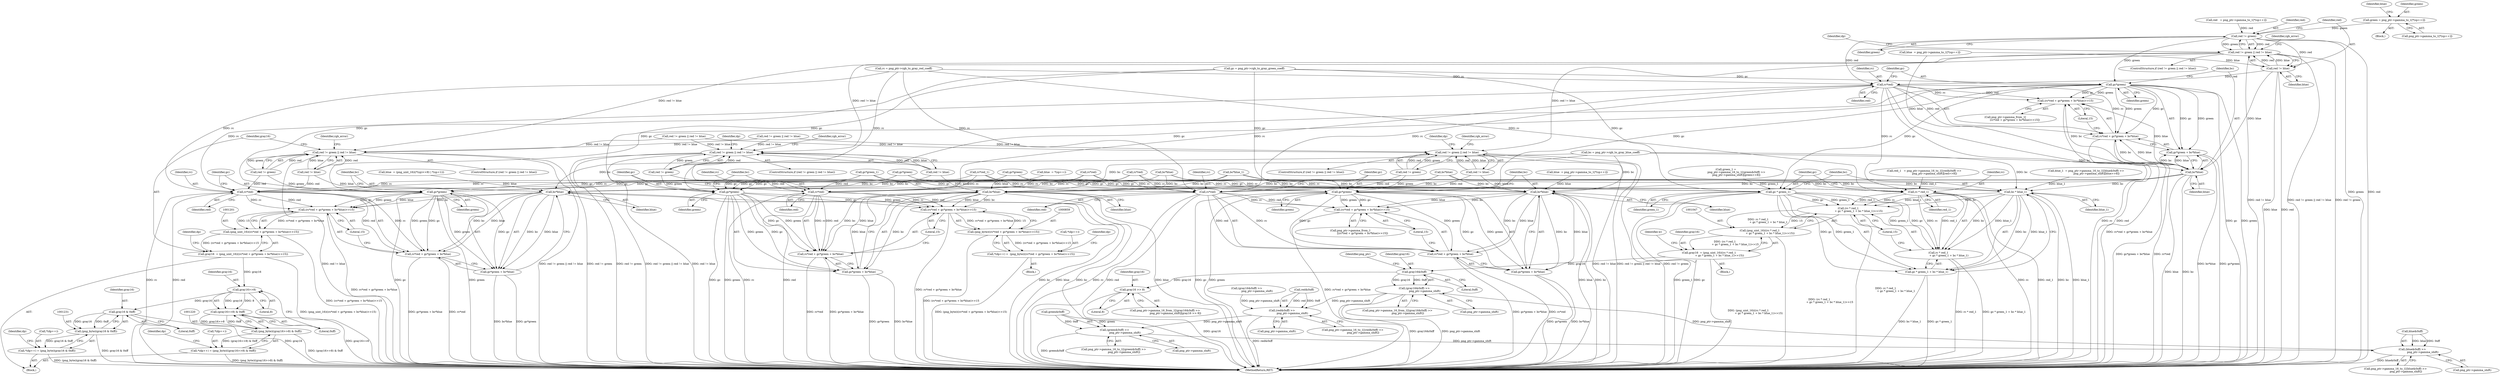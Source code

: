 digraph "0_Chrome_7f3d85b096f66870a15b37c2f40b219b2e292693_9@array" {
"1000200" [label="(Call,green = png_ptr->gamma_to_1[*(sp++)])"];
"1000221" [label="(Call,red != green)"];
"1000220" [label="(Call,red != green || red != blue)"];
"1000767" [label="(Call,red != green || red != blue)"];
"1000844" [label="(Call,red != green || red != blue)"];
"1001188" [label="(Call,red != green || red != blue)"];
"1000224" [label="(Call,red != blue)"];
"1000241" [label="(Call,rc*red)"];
"1000239" [label="(Call,(rc*red + gc*green + bc*blue)>>15)"];
"1000240" [label="(Call,rc*red + gc*green + bc*blue)"];
"1000787" [label="(Call,rc*red)"];
"1000785" [label="(Call,(rc*red + gc*green + bc*blue)>>15)"];
"1000786" [label="(Call,rc*red + gc*green + bc*blue)"];
"1000862" [label="(Call,rc*red)"];
"1000860" [label="(Call,(rc*red + gc*green + bc*blue)>>15)"];
"1000858" [label="(Call,(png_byte)((rc*red + gc*green + bc*blue)>>15))"];
"1000854" [label="(Call,*(dp++) =  (png_byte)((rc*red + gc*green + bc*blue)>>15))"];
"1000861" [label="(Call,rc*red + gc*green + bc*blue)"];
"1001050" [label="(Call,rc * red_1)"];
"1001048" [label="(Call,(rc * red_1\n                         + gc * green_1 + bc * blue_1)>>15)"];
"1001046" [label="(Call,(png_uint_16)((rc * red_1\n                         + gc * green_1 + bc * blue_1)>>15))"];
"1001044" [label="(Call,gray16  = (png_uint_16)((rc * red_1\n                         + gc * green_1 + bc * blue_1)>>15))"];
"1001069" [label="(Call,gray16&0xff)"];
"1001068" [label="(Call,(gray16&0xff) >>\n                         png_ptr->gamma_shift)"];
"1000997" [label="(Call,(red&0xff) >>\n                         png_ptr->gamma_shift)"];
"1001015" [label="(Call,(green&0xff) >>\n                         png_ptr->gamma_shift)"];
"1001033" [label="(Call,(blue&0xff) >>\n                         png_ptr->gamma_shift)"];
"1001075" [label="(Call,gray16 >> 8)"];
"1001049" [label="(Call,rc * red_1\n                         + gc * green_1 + bc * blue_1)"];
"1001204" [label="(Call,rc*red)"];
"1001202" [label="(Call,(rc*red + gc*green + bc*blue)>>15)"];
"1001200" [label="(Call,(png_uint_16)((rc*red + gc*green + bc*blue)>>15))"];
"1001198" [label="(Call,gray16  = (png_uint_16)((rc*red + gc*green + bc*blue)>>15))"];
"1001222" [label="(Call,gray16>>8)"];
"1001221" [label="(Call,(gray16>>8) & 0xff)"];
"1001219" [label="(Call,(png_byte)((gray16>>8) & 0xff))"];
"1001215" [label="(Call,*(dp++) = (png_byte)((gray16>>8) & 0xff))"];
"1001232" [label="(Call,gray16 & 0xff)"];
"1001230" [label="(Call,(png_byte)(gray16 & 0xff))"];
"1001226" [label="(Call,*(dp++) = (png_byte)(gray16 & 0xff))"];
"1001203" [label="(Call,rc*red + gc*green + bc*blue)"];
"1000248" [label="(Call,bc*blue)"];
"1000244" [label="(Call,gc*green + bc*blue)"];
"1000794" [label="(Call,bc*blue)"];
"1000790" [label="(Call,gc*green + bc*blue)"];
"1000869" [label="(Call,bc*blue)"];
"1000865" [label="(Call,gc*green + bc*blue)"];
"1001057" [label="(Call,bc * blue_1)"];
"1001053" [label="(Call,gc * green_1 + bc * blue_1)"];
"1001211" [label="(Call,bc*blue)"];
"1001207" [label="(Call,gc*green + bc*blue)"];
"1000245" [label="(Call,gc*green)"];
"1000791" [label="(Call,gc*green)"];
"1000866" [label="(Call,gc*green)"];
"1001054" [label="(Call,gc * green_1)"];
"1001208" [label="(Call,gc*green)"];
"1000509" [label="(Call,rc*red_1)"];
"1000242" [label="(Identifier,rc)"];
"1000326" [label="(Call,bc*blue)"];
"1001212" [label="(Identifier,bc)"];
"1000796" [label="(Identifier,blue)"];
"1001192" [label="(Call,red != blue)"];
"1001196" [label="(Identifier,rgb_error)"];
"1000243" [label="(Identifier,red)"];
"1000990" [label="(Call,red_1   = png_ptr->gamma_16_to_1[(red&0xff) >>\n                         png_ptr->gamma_shift][red>>8])"];
"1000220" [label="(Call,red != green || red != blue)"];
"1000862" [label="(Call,rc*red)"];
"1001206" [label="(Identifier,red)"];
"1000866" [label="(Call,gc*green)"];
"1001202" [label="(Call,(rc*red + gc*green + bc*blue)>>15)"];
"1001215" [label="(Call,*(dp++) = (png_byte)((gray16>>8) & 0xff))"];
"1000210" [label="(Call,blue  = png_ptr->gamma_to_1[*(sp++)])"];
"1000219" [label="(ControlStructure,if (red != green || red != blue))"];
"1001072" [label="(Call,png_ptr->gamma_shift)"];
"1001073" [label="(Identifier,png_ptr)"];
"1000858" [label="(Call,(png_byte)((rc*red + gc*green + bc*blue)>>15))"];
"1001064" [label="(Call,png_ptr->gamma_16_from_1[(gray16&0xff) >>\n                         png_ptr->gamma_shift])"];
"1000855" [label="(Call,*(dp++))"];
"1000861" [label="(Call,rc*red + gc*green + bc*blue)"];
"1001203" [label="(Call,rc*red + gc*green + bc*blue)"];
"1001069" [label="(Call,gray16&0xff)"];
"1001208" [label="(Call,gc*green)"];
"1001211" [label="(Call,bc*blue)"];
"1000664" [label="(Call,gc*green)"];
"1000211" [label="(Identifier,blue)"];
"1001214" [label="(Literal,15)"];
"1001171" [label="(Call,blue  = (png_uint_16)((*(sp)<<8) | *(sp+1)))"];
"1000240" [label="(Call,rc*red + gc*green + bc*blue)"];
"1000843" [label="(ControlStructure,if (red != green || red != blue))"];
"1000867" [label="(Identifier,gc)"];
"1000780" [label="(Identifier,dp)"];
"1000241" [label="(Call,rc*red)"];
"1001019" [label="(Call,png_ptr->gamma_shift)"];
"1001063" [label="(Call,png_ptr->gamma_16_from_1[(gray16&0xff) >>\n                         png_ptr->gamma_shift][gray16 >> 8])"];
"1001068" [label="(Call,(gray16&0xff) >>\n                         png_ptr->gamma_shift)"];
"1000793" [label="(Identifier,green)"];
"1001204" [label="(Call,rc*red)"];
"1001046" [label="(Call,(png_uint_16)((rc * red_1\n                         + gc * green_1 + bc * blue_1)>>15))"];
"1001057" [label="(Call,bc * blue_1)"];
"1001037" [label="(Call,png_ptr->gamma_shift)"];
"1000791" [label="(Call,gc*green)"];
"1001224" [label="(Literal,8)"];
"1000319" [label="(Call,rc*red)"];
"1000766" [label="(ControlStructure,if (red != green || red != blue))"];
"1000247" [label="(Identifier,green)"];
"1001221" [label="(Call,(gray16>>8) & 0xff)"];
"1000256" [label="(Identifier,dp)"];
"1000513" [label="(Call,gc*green_1)"];
"1000248" [label="(Call,bc*blue)"];
"1000527" [label="(Call,(gray16&0xff) >>\n                         png_ptr->gamma_shift)"];
"1000323" [label="(Call,gc*green)"];
"1001060" [label="(Literal,15)"];
"1000251" [label="(Literal,15)"];
"1000787" [label="(Call,rc*red)"];
"1001011" [label="(Call,png_ptr->gamma_16_to_1[(green&0xff) >>\n                         png_ptr->gamma_shift])"];
"1001052" [label="(Identifier,red_1)"];
"1001008" [label="(Call,green_1 =\n                         png_ptr->gamma_16_to_1[(green&0xff) >>\n                         png_ptr->gamma_shift][green>>8])"];
"1000848" [label="(Call,red != blue)"];
"1000200" [label="(Call,green = png_ptr->gamma_to_1[*(sp++)])"];
"1000876" [label="(Identifier,dp)"];
"1001049" [label="(Call,rc * red_1\n                         + gc * green_1 + bc * blue_1)"];
"1000245" [label="(Call,gc*green)"];
"1001076" [label="(Identifier,gray16)"];
"1000872" [label="(Literal,15)"];
"1001051" [label="(Identifier,rc)"];
"1000852" [label="(Identifier,rgb_error)"];
"1000869" [label="(Call,bc*blue)"];
"1000244" [label="(Call,gc*green + bc*blue)"];
"1000863" [label="(Identifier,rc)"];
"1000226" [label="(Identifier,blue)"];
"1000786" [label="(Call,rc*red + gc*green + bc*blue)"];
"1001134" [label="(Block,)"];
"1001227" [label="(Call,*(dp++))"];
"1000644" [label="(Call,red != green || red != blue)"];
"1000854" [label="(Call,*(dp++) =  (png_byte)((rc*red + gc*green + bc*blue)>>15))"];
"1000797" [label="(Literal,15)"];
"1000785" [label="(Call,(rc*red + gc*green + bc*blue)>>15)"];
"1000789" [label="(Identifier,red)"];
"1000794" [label="(Call,bc*blue)"];
"1001187" [label="(ControlStructure,if (red != green || red != blue))"];
"1000845" [label="(Call,red != green)"];
"1000250" [label="(Identifier,blue)"];
"1000870" [label="(Identifier,bc)"];
"1000224" [label="(Call,red != blue)"];
"1000771" [label="(Call,red != blue)"];
"1001062" [label="(Identifier,w)"];
"1001033" [label="(Call,(blue&0xff) >>\n                         png_ptr->gamma_shift)"];
"1001222" [label="(Call,gray16>>8)"];
"1000998" [label="(Call,red&0xff)"];
"1000767" [label="(Call,red != green || red != blue)"];
"1001230" [label="(Call,(png_byte)(gray16 & 0xff))"];
"1001189" [label="(Call,red != green)"];
"1000222" [label="(Identifier,red)"];
"1000781" [label="(Call,png_ptr->gamma_from_1\n                             [(rc*red + gc*green + bc*blue)>>15])"];
"1001209" [label="(Identifier,gc)"];
"1000249" [label="(Identifier,bc)"];
"1001050" [label="(Call,rc * red_1)"];
"1000190" [label="(Call,red   = png_ptr->gamma_to_1[*(sp++)])"];
"1001055" [label="(Identifier,gc)"];
"1001233" [label="(Identifier,gray16)"];
"1001058" [label="(Identifier,bc)"];
"1001045" [label="(Identifier,gray16)"];
"1001075" [label="(Call,gray16 >> 8)"];
"1001210" [label="(Identifier,green)"];
"1000792" [label="(Identifier,gc)"];
"1000795" [label="(Identifier,bc)"];
"1001226" [label="(Call,*(dp++) = (png_byte)(gray16 & 0xff))"];
"1000300" [label="(Call,red != green || red != blue)"];
"1001234" [label="(Literal,0xff)"];
"1000133" [label="(Call,gc = png_ptr->rgb_to_gray_green_coeff)"];
"1000860" [label="(Call,(rc*red + gc*green + bc*blue)>>15)"];
"1001026" [label="(Call,blue_1  = png_ptr->gamma_16_to_1[(blue&0xff) >>\n                         png_ptr->gamma_shift][blue>>8])"];
"1000988" [label="(Block,)"];
"1000127" [label="(Call,rc = png_ptr->rgb_to_gray_red_coeff)"];
"1001229" [label="(Identifier,dp)"];
"1001015" [label="(Call,(green&0xff) >>\n                         png_ptr->gamma_shift)"];
"1001238" [label="(Identifier,dp)"];
"1001199" [label="(Identifier,gray16)"];
"1001205" [label="(Identifier,rc)"];
"1000864" [label="(Identifier,red)"];
"1001056" [label="(Identifier,green_1)"];
"1001048" [label="(Call,(rc * red_1\n                         + gc * green_1 + bc * blue_1)>>15)"];
"1001077" [label="(Literal,8)"];
"1001207" [label="(Call,gc*green + bc*blue)"];
"1000993" [label="(Call,png_ptr->gamma_16_to_1[(red&0xff) >>\n                         png_ptr->gamma_shift])"];
"1000757" [label="(Call,blue  = png_ptr->gamma_to_1[*(sp++)])"];
"1001285" [label="(MethodReturn,RET)"];
"1000516" [label="(Call,bc*blue_1)"];
"1001054" [label="(Call,gc * green_1)"];
"1000768" [label="(Call,red != green)"];
"1000997" [label="(Call,(red&0xff) >>\n                         png_ptr->gamma_shift)"];
"1000838" [label="(Call,blue  = *(sp++))"];
"1001198" [label="(Call,gray16  = (png_uint_16)((rc*red + gc*green + bc*blue)>>15))"];
"1000865" [label="(Call,gc*green + bc*blue)"];
"1001053" [label="(Call,gc * green_1 + bc * blue_1)"];
"1000667" [label="(Call,bc*blue)"];
"1000139" [label="(Call,bc = png_ptr->rgb_to_gray_blue_coeff)"];
"1000188" [label="(Block,)"];
"1001059" [label="(Identifier,blue_1)"];
"1000221" [label="(Call,red != green)"];
"1000857" [label="(Identifier,dp)"];
"1000246" [label="(Identifier,gc)"];
"1001216" [label="(Call,*(dp++))"];
"1001034" [label="(Call,blue&0xff)"];
"1000223" [label="(Identifier,green)"];
"1001071" [label="(Literal,0xff)"];
"1000868" [label="(Identifier,green)"];
"1000225" [label="(Identifier,red)"];
"1000660" [label="(Call,rc*red)"];
"1000775" [label="(Identifier,rgb_error)"];
"1001218" [label="(Identifier,dp)"];
"1001223" [label="(Identifier,gray16)"];
"1001219" [label="(Call,(png_byte)((gray16>>8) & 0xff))"];
"1000871" [label="(Identifier,blue)"];
"1000824" [label="(Block,)"];
"1001029" [label="(Call,png_ptr->gamma_16_to_1[(blue&0xff) >>\n                         png_ptr->gamma_shift])"];
"1001001" [label="(Call,png_ptr->gamma_shift)"];
"1001200" [label="(Call,(png_uint_16)((rc*red + gc*green + bc*blue)>>15))"];
"1000229" [label="(Identifier,rgb_error)"];
"1000235" [label="(Call,png_ptr->gamma_from_1[\n                       (rc*red + gc*green + bc*blue)>>15])"];
"1000790" [label="(Call,gc*green + bc*blue)"];
"1000202" [label="(Call,png_ptr->gamma_to_1[*(sp++)])"];
"1001016" [label="(Call,green&0xff)"];
"1000201" [label="(Identifier,green)"];
"1000788" [label="(Identifier,rc)"];
"1001225" [label="(Literal,0xff)"];
"1001213" [label="(Identifier,blue)"];
"1001232" [label="(Call,gray16 & 0xff)"];
"1001188" [label="(Call,red != green || red != blue)"];
"1001044" [label="(Call,gray16  = (png_uint_16)((rc * red_1\n                         + gc * green_1 + bc * blue_1)>>15))"];
"1000844" [label="(Call,red != green || red != blue)"];
"1001070" [label="(Identifier,gray16)"];
"1000239" [label="(Call,(rc*red + gc*green + bc*blue)>>15)"];
"1000200" -> "1000188"  [label="AST: "];
"1000200" -> "1000202"  [label="CFG: "];
"1000201" -> "1000200"  [label="AST: "];
"1000202" -> "1000200"  [label="AST: "];
"1000211" -> "1000200"  [label="CFG: "];
"1000200" -> "1000221"  [label="DDG: green"];
"1000221" -> "1000220"  [label="AST: "];
"1000221" -> "1000223"  [label="CFG: "];
"1000222" -> "1000221"  [label="AST: "];
"1000223" -> "1000221"  [label="AST: "];
"1000225" -> "1000221"  [label="CFG: "];
"1000220" -> "1000221"  [label="CFG: "];
"1000221" -> "1001285"  [label="DDG: green"];
"1000221" -> "1001285"  [label="DDG: red"];
"1000221" -> "1000220"  [label="DDG: red"];
"1000221" -> "1000220"  [label="DDG: green"];
"1000190" -> "1000221"  [label="DDG: red"];
"1000221" -> "1000224"  [label="DDG: red"];
"1000221" -> "1000241"  [label="DDG: red"];
"1000221" -> "1000245"  [label="DDG: green"];
"1000220" -> "1000219"  [label="AST: "];
"1000220" -> "1000224"  [label="CFG: "];
"1000224" -> "1000220"  [label="AST: "];
"1000229" -> "1000220"  [label="CFG: "];
"1000256" -> "1000220"  [label="CFG: "];
"1000220" -> "1001285"  [label="DDG: red != green"];
"1000220" -> "1001285"  [label="DDG: red != green || red != blue"];
"1000220" -> "1001285"  [label="DDG: red != blue"];
"1000224" -> "1000220"  [label="DDG: red"];
"1000224" -> "1000220"  [label="DDG: blue"];
"1000220" -> "1000767"  [label="DDG: red != blue"];
"1000220" -> "1000844"  [label="DDG: red != blue"];
"1000220" -> "1001188"  [label="DDG: red != blue"];
"1000767" -> "1000766"  [label="AST: "];
"1000767" -> "1000768"  [label="CFG: "];
"1000767" -> "1000771"  [label="CFG: "];
"1000768" -> "1000767"  [label="AST: "];
"1000771" -> "1000767"  [label="AST: "];
"1000775" -> "1000767"  [label="CFG: "];
"1000780" -> "1000767"  [label="CFG: "];
"1000767" -> "1001285"  [label="DDG: red != green || red != blue"];
"1000767" -> "1001285"  [label="DDG: red != green"];
"1000767" -> "1001285"  [label="DDG: red != blue"];
"1000768" -> "1000767"  [label="DDG: red"];
"1000768" -> "1000767"  [label="DDG: green"];
"1000300" -> "1000767"  [label="DDG: red != blue"];
"1000644" -> "1000767"  [label="DDG: red != blue"];
"1000771" -> "1000767"  [label="DDG: red"];
"1000771" -> "1000767"  [label="DDG: blue"];
"1000844" -> "1000843"  [label="AST: "];
"1000844" -> "1000845"  [label="CFG: "];
"1000844" -> "1000848"  [label="CFG: "];
"1000845" -> "1000844"  [label="AST: "];
"1000848" -> "1000844"  [label="AST: "];
"1000852" -> "1000844"  [label="CFG: "];
"1000857" -> "1000844"  [label="CFG: "];
"1000844" -> "1001285"  [label="DDG: red != green || red != blue"];
"1000844" -> "1001285"  [label="DDG: red != blue"];
"1000844" -> "1001285"  [label="DDG: red != green"];
"1000845" -> "1000844"  [label="DDG: red"];
"1000845" -> "1000844"  [label="DDG: green"];
"1000848" -> "1000844"  [label="DDG: red"];
"1000848" -> "1000844"  [label="DDG: blue"];
"1000300" -> "1000844"  [label="DDG: red != blue"];
"1000644" -> "1000844"  [label="DDG: red != blue"];
"1001188" -> "1001187"  [label="AST: "];
"1001188" -> "1001189"  [label="CFG: "];
"1001188" -> "1001192"  [label="CFG: "];
"1001189" -> "1001188"  [label="AST: "];
"1001192" -> "1001188"  [label="AST: "];
"1001196" -> "1001188"  [label="CFG: "];
"1001199" -> "1001188"  [label="CFG: "];
"1001188" -> "1001285"  [label="DDG: red != blue"];
"1001188" -> "1001285"  [label="DDG: red != green || red != blue"];
"1001188" -> "1001285"  [label="DDG: red != green"];
"1001189" -> "1001188"  [label="DDG: red"];
"1001189" -> "1001188"  [label="DDG: green"];
"1000300" -> "1001188"  [label="DDG: red != blue"];
"1000644" -> "1001188"  [label="DDG: red != blue"];
"1001192" -> "1001188"  [label="DDG: red"];
"1001192" -> "1001188"  [label="DDG: blue"];
"1000224" -> "1000226"  [label="CFG: "];
"1000225" -> "1000224"  [label="AST: "];
"1000226" -> "1000224"  [label="AST: "];
"1000224" -> "1001285"  [label="DDG: red"];
"1000224" -> "1001285"  [label="DDG: blue"];
"1000210" -> "1000224"  [label="DDG: blue"];
"1000224" -> "1000241"  [label="DDG: red"];
"1000224" -> "1000248"  [label="DDG: blue"];
"1000241" -> "1000240"  [label="AST: "];
"1000241" -> "1000243"  [label="CFG: "];
"1000242" -> "1000241"  [label="AST: "];
"1000243" -> "1000241"  [label="AST: "];
"1000246" -> "1000241"  [label="CFG: "];
"1000241" -> "1001285"  [label="DDG: rc"];
"1000241" -> "1001285"  [label="DDG: red"];
"1000241" -> "1000239"  [label="DDG: rc"];
"1000241" -> "1000239"  [label="DDG: red"];
"1000241" -> "1000240"  [label="DDG: rc"];
"1000241" -> "1000240"  [label="DDG: red"];
"1000127" -> "1000241"  [label="DDG: rc"];
"1000241" -> "1000787"  [label="DDG: rc"];
"1000241" -> "1000862"  [label="DDG: rc"];
"1000241" -> "1001050"  [label="DDG: rc"];
"1000241" -> "1001204"  [label="DDG: rc"];
"1000239" -> "1000235"  [label="AST: "];
"1000239" -> "1000251"  [label="CFG: "];
"1000240" -> "1000239"  [label="AST: "];
"1000251" -> "1000239"  [label="AST: "];
"1000235" -> "1000239"  [label="CFG: "];
"1000239" -> "1001285"  [label="DDG: rc*red + gc*green + bc*blue"];
"1000245" -> "1000239"  [label="DDG: gc"];
"1000245" -> "1000239"  [label="DDG: green"];
"1000248" -> "1000239"  [label="DDG: bc"];
"1000248" -> "1000239"  [label="DDG: blue"];
"1000240" -> "1000244"  [label="CFG: "];
"1000244" -> "1000240"  [label="AST: "];
"1000251" -> "1000240"  [label="CFG: "];
"1000240" -> "1001285"  [label="DDG: gc*green + bc*blue"];
"1000240" -> "1001285"  [label="DDG: rc*red"];
"1000245" -> "1000240"  [label="DDG: gc"];
"1000245" -> "1000240"  [label="DDG: green"];
"1000248" -> "1000240"  [label="DDG: bc"];
"1000248" -> "1000240"  [label="DDG: blue"];
"1000787" -> "1000786"  [label="AST: "];
"1000787" -> "1000789"  [label="CFG: "];
"1000788" -> "1000787"  [label="AST: "];
"1000789" -> "1000787"  [label="AST: "];
"1000792" -> "1000787"  [label="CFG: "];
"1000787" -> "1001285"  [label="DDG: red"];
"1000787" -> "1001285"  [label="DDG: rc"];
"1000787" -> "1000785"  [label="DDG: rc"];
"1000787" -> "1000785"  [label="DDG: red"];
"1000787" -> "1000786"  [label="DDG: rc"];
"1000787" -> "1000786"  [label="DDG: red"];
"1000660" -> "1000787"  [label="DDG: rc"];
"1000319" -> "1000787"  [label="DDG: rc"];
"1000127" -> "1000787"  [label="DDG: rc"];
"1000509" -> "1000787"  [label="DDG: rc"];
"1000768" -> "1000787"  [label="DDG: red"];
"1000771" -> "1000787"  [label="DDG: red"];
"1000785" -> "1000781"  [label="AST: "];
"1000785" -> "1000797"  [label="CFG: "];
"1000786" -> "1000785"  [label="AST: "];
"1000797" -> "1000785"  [label="AST: "];
"1000781" -> "1000785"  [label="CFG: "];
"1000785" -> "1001285"  [label="DDG: rc*red + gc*green + bc*blue"];
"1000791" -> "1000785"  [label="DDG: gc"];
"1000791" -> "1000785"  [label="DDG: green"];
"1000794" -> "1000785"  [label="DDG: bc"];
"1000794" -> "1000785"  [label="DDG: blue"];
"1000786" -> "1000790"  [label="CFG: "];
"1000790" -> "1000786"  [label="AST: "];
"1000797" -> "1000786"  [label="CFG: "];
"1000786" -> "1001285"  [label="DDG: gc*green + bc*blue"];
"1000786" -> "1001285"  [label="DDG: rc*red"];
"1000791" -> "1000786"  [label="DDG: gc"];
"1000791" -> "1000786"  [label="DDG: green"];
"1000794" -> "1000786"  [label="DDG: bc"];
"1000794" -> "1000786"  [label="DDG: blue"];
"1000862" -> "1000861"  [label="AST: "];
"1000862" -> "1000864"  [label="CFG: "];
"1000863" -> "1000862"  [label="AST: "];
"1000864" -> "1000862"  [label="AST: "];
"1000867" -> "1000862"  [label="CFG: "];
"1000862" -> "1001285"  [label="DDG: red"];
"1000862" -> "1001285"  [label="DDG: rc"];
"1000862" -> "1000860"  [label="DDG: rc"];
"1000862" -> "1000860"  [label="DDG: red"];
"1000862" -> "1000861"  [label="DDG: rc"];
"1000862" -> "1000861"  [label="DDG: red"];
"1000660" -> "1000862"  [label="DDG: rc"];
"1000319" -> "1000862"  [label="DDG: rc"];
"1000127" -> "1000862"  [label="DDG: rc"];
"1000509" -> "1000862"  [label="DDG: rc"];
"1000848" -> "1000862"  [label="DDG: red"];
"1000845" -> "1000862"  [label="DDG: red"];
"1000860" -> "1000858"  [label="AST: "];
"1000860" -> "1000872"  [label="CFG: "];
"1000861" -> "1000860"  [label="AST: "];
"1000872" -> "1000860"  [label="AST: "];
"1000858" -> "1000860"  [label="CFG: "];
"1000860" -> "1001285"  [label="DDG: rc*red + gc*green + bc*blue"];
"1000860" -> "1000858"  [label="DDG: rc*red + gc*green + bc*blue"];
"1000860" -> "1000858"  [label="DDG: 15"];
"1000866" -> "1000860"  [label="DDG: gc"];
"1000866" -> "1000860"  [label="DDG: green"];
"1000869" -> "1000860"  [label="DDG: bc"];
"1000869" -> "1000860"  [label="DDG: blue"];
"1000858" -> "1000854"  [label="AST: "];
"1000859" -> "1000858"  [label="AST: "];
"1000854" -> "1000858"  [label="CFG: "];
"1000858" -> "1001285"  [label="DDG: (rc*red + gc*green + bc*blue)>>15"];
"1000858" -> "1000854"  [label="DDG: (rc*red + gc*green + bc*blue)>>15"];
"1000854" -> "1000824"  [label="AST: "];
"1000855" -> "1000854"  [label="AST: "];
"1000876" -> "1000854"  [label="CFG: "];
"1000854" -> "1001285"  [label="DDG: (png_byte)((rc*red + gc*green + bc*blue)>>15)"];
"1000861" -> "1000865"  [label="CFG: "];
"1000865" -> "1000861"  [label="AST: "];
"1000872" -> "1000861"  [label="CFG: "];
"1000861" -> "1001285"  [label="DDG: gc*green + bc*blue"];
"1000861" -> "1001285"  [label="DDG: rc*red"];
"1000866" -> "1000861"  [label="DDG: gc"];
"1000866" -> "1000861"  [label="DDG: green"];
"1000869" -> "1000861"  [label="DDG: bc"];
"1000869" -> "1000861"  [label="DDG: blue"];
"1001050" -> "1001049"  [label="AST: "];
"1001050" -> "1001052"  [label="CFG: "];
"1001051" -> "1001050"  [label="AST: "];
"1001052" -> "1001050"  [label="AST: "];
"1001055" -> "1001050"  [label="CFG: "];
"1001050" -> "1001285"  [label="DDG: rc"];
"1001050" -> "1001285"  [label="DDG: red_1"];
"1001050" -> "1001048"  [label="DDG: rc"];
"1001050" -> "1001048"  [label="DDG: red_1"];
"1001050" -> "1001049"  [label="DDG: rc"];
"1001050" -> "1001049"  [label="DDG: red_1"];
"1000660" -> "1001050"  [label="DDG: rc"];
"1000319" -> "1001050"  [label="DDG: rc"];
"1000127" -> "1001050"  [label="DDG: rc"];
"1000509" -> "1001050"  [label="DDG: rc"];
"1000990" -> "1001050"  [label="DDG: red_1"];
"1001048" -> "1001046"  [label="AST: "];
"1001048" -> "1001060"  [label="CFG: "];
"1001049" -> "1001048"  [label="AST: "];
"1001060" -> "1001048"  [label="AST: "];
"1001046" -> "1001048"  [label="CFG: "];
"1001048" -> "1001285"  [label="DDG: rc * red_1\n                         + gc * green_1 + bc * blue_1"];
"1001048" -> "1001046"  [label="DDG: rc * red_1\n                         + gc * green_1 + bc * blue_1"];
"1001048" -> "1001046"  [label="DDG: 15"];
"1001054" -> "1001048"  [label="DDG: gc"];
"1001054" -> "1001048"  [label="DDG: green_1"];
"1001057" -> "1001048"  [label="DDG: bc"];
"1001057" -> "1001048"  [label="DDG: blue_1"];
"1001046" -> "1001044"  [label="AST: "];
"1001047" -> "1001046"  [label="AST: "];
"1001044" -> "1001046"  [label="CFG: "];
"1001046" -> "1001285"  [label="DDG: (rc * red_1\n                         + gc * green_1 + bc * blue_1)>>15"];
"1001046" -> "1001044"  [label="DDG: (rc * red_1\n                         + gc * green_1 + bc * blue_1)>>15"];
"1001044" -> "1000988"  [label="AST: "];
"1001045" -> "1001044"  [label="AST: "];
"1001062" -> "1001044"  [label="CFG: "];
"1001044" -> "1001285"  [label="DDG: (png_uint_16)((rc * red_1\n                         + gc * green_1 + bc * blue_1)>>15)"];
"1001044" -> "1001069"  [label="DDG: gray16"];
"1001069" -> "1001068"  [label="AST: "];
"1001069" -> "1001071"  [label="CFG: "];
"1001070" -> "1001069"  [label="AST: "];
"1001071" -> "1001069"  [label="AST: "];
"1001073" -> "1001069"  [label="CFG: "];
"1001069" -> "1001068"  [label="DDG: gray16"];
"1001069" -> "1001068"  [label="DDG: 0xff"];
"1001069" -> "1001075"  [label="DDG: gray16"];
"1001068" -> "1001064"  [label="AST: "];
"1001068" -> "1001072"  [label="CFG: "];
"1001072" -> "1001068"  [label="AST: "];
"1001064" -> "1001068"  [label="CFG: "];
"1001068" -> "1001285"  [label="DDG: png_ptr->gamma_shift"];
"1001068" -> "1001285"  [label="DDG: gray16&0xff"];
"1001068" -> "1000997"  [label="DDG: png_ptr->gamma_shift"];
"1001033" -> "1001068"  [label="DDG: png_ptr->gamma_shift"];
"1000997" -> "1000993"  [label="AST: "];
"1000997" -> "1001001"  [label="CFG: "];
"1000998" -> "1000997"  [label="AST: "];
"1001001" -> "1000997"  [label="AST: "];
"1000993" -> "1000997"  [label="CFG: "];
"1000997" -> "1001285"  [label="DDG: red&0xff"];
"1000998" -> "1000997"  [label="DDG: red"];
"1000998" -> "1000997"  [label="DDG: 0xff"];
"1000527" -> "1000997"  [label="DDG: png_ptr->gamma_shift"];
"1000997" -> "1001015"  [label="DDG: png_ptr->gamma_shift"];
"1001015" -> "1001011"  [label="AST: "];
"1001015" -> "1001019"  [label="CFG: "];
"1001016" -> "1001015"  [label="AST: "];
"1001019" -> "1001015"  [label="AST: "];
"1001011" -> "1001015"  [label="CFG: "];
"1001015" -> "1001285"  [label="DDG: green&0xff"];
"1001016" -> "1001015"  [label="DDG: green"];
"1001016" -> "1001015"  [label="DDG: 0xff"];
"1001015" -> "1001033"  [label="DDG: png_ptr->gamma_shift"];
"1001033" -> "1001029"  [label="AST: "];
"1001033" -> "1001037"  [label="CFG: "];
"1001034" -> "1001033"  [label="AST: "];
"1001037" -> "1001033"  [label="AST: "];
"1001029" -> "1001033"  [label="CFG: "];
"1001033" -> "1001285"  [label="DDG: blue&0xff"];
"1001034" -> "1001033"  [label="DDG: blue"];
"1001034" -> "1001033"  [label="DDG: 0xff"];
"1001075" -> "1001063"  [label="AST: "];
"1001075" -> "1001077"  [label="CFG: "];
"1001076" -> "1001075"  [label="AST: "];
"1001077" -> "1001075"  [label="AST: "];
"1001063" -> "1001075"  [label="CFG: "];
"1001075" -> "1001285"  [label="DDG: gray16"];
"1001049" -> "1001053"  [label="CFG: "];
"1001053" -> "1001049"  [label="AST: "];
"1001060" -> "1001049"  [label="CFG: "];
"1001049" -> "1001285"  [label="DDG: rc * red_1"];
"1001049" -> "1001285"  [label="DDG: gc * green_1 + bc * blue_1"];
"1001054" -> "1001049"  [label="DDG: gc"];
"1001054" -> "1001049"  [label="DDG: green_1"];
"1001057" -> "1001049"  [label="DDG: bc"];
"1001057" -> "1001049"  [label="DDG: blue_1"];
"1001204" -> "1001203"  [label="AST: "];
"1001204" -> "1001206"  [label="CFG: "];
"1001205" -> "1001204"  [label="AST: "];
"1001206" -> "1001204"  [label="AST: "];
"1001209" -> "1001204"  [label="CFG: "];
"1001204" -> "1001285"  [label="DDG: rc"];
"1001204" -> "1001285"  [label="DDG: red"];
"1001204" -> "1001202"  [label="DDG: rc"];
"1001204" -> "1001202"  [label="DDG: red"];
"1001204" -> "1001203"  [label="DDG: rc"];
"1001204" -> "1001203"  [label="DDG: red"];
"1000660" -> "1001204"  [label="DDG: rc"];
"1000319" -> "1001204"  [label="DDG: rc"];
"1000127" -> "1001204"  [label="DDG: rc"];
"1000509" -> "1001204"  [label="DDG: rc"];
"1001189" -> "1001204"  [label="DDG: red"];
"1001192" -> "1001204"  [label="DDG: red"];
"1001202" -> "1001200"  [label="AST: "];
"1001202" -> "1001214"  [label="CFG: "];
"1001203" -> "1001202"  [label="AST: "];
"1001214" -> "1001202"  [label="AST: "];
"1001200" -> "1001202"  [label="CFG: "];
"1001202" -> "1001285"  [label="DDG: rc*red + gc*green + bc*blue"];
"1001202" -> "1001200"  [label="DDG: rc*red + gc*green + bc*blue"];
"1001202" -> "1001200"  [label="DDG: 15"];
"1001208" -> "1001202"  [label="DDG: gc"];
"1001208" -> "1001202"  [label="DDG: green"];
"1001211" -> "1001202"  [label="DDG: bc"];
"1001211" -> "1001202"  [label="DDG: blue"];
"1001200" -> "1001198"  [label="AST: "];
"1001201" -> "1001200"  [label="AST: "];
"1001198" -> "1001200"  [label="CFG: "];
"1001200" -> "1001285"  [label="DDG: (rc*red + gc*green + bc*blue)>>15"];
"1001200" -> "1001198"  [label="DDG: (rc*red + gc*green + bc*blue)>>15"];
"1001198" -> "1001134"  [label="AST: "];
"1001199" -> "1001198"  [label="AST: "];
"1001218" -> "1001198"  [label="CFG: "];
"1001198" -> "1001285"  [label="DDG: (png_uint_16)((rc*red + gc*green + bc*blue)>>15)"];
"1001198" -> "1001222"  [label="DDG: gray16"];
"1001222" -> "1001221"  [label="AST: "];
"1001222" -> "1001224"  [label="CFG: "];
"1001223" -> "1001222"  [label="AST: "];
"1001224" -> "1001222"  [label="AST: "];
"1001225" -> "1001222"  [label="CFG: "];
"1001222" -> "1001221"  [label="DDG: gray16"];
"1001222" -> "1001221"  [label="DDG: 8"];
"1001222" -> "1001232"  [label="DDG: gray16"];
"1001221" -> "1001219"  [label="AST: "];
"1001221" -> "1001225"  [label="CFG: "];
"1001225" -> "1001221"  [label="AST: "];
"1001219" -> "1001221"  [label="CFG: "];
"1001221" -> "1001285"  [label="DDG: gray16>>8"];
"1001221" -> "1001219"  [label="DDG: gray16>>8"];
"1001221" -> "1001219"  [label="DDG: 0xff"];
"1001219" -> "1001215"  [label="AST: "];
"1001220" -> "1001219"  [label="AST: "];
"1001215" -> "1001219"  [label="CFG: "];
"1001219" -> "1001285"  [label="DDG: (gray16>>8) & 0xff"];
"1001219" -> "1001215"  [label="DDG: (gray16>>8) & 0xff"];
"1001215" -> "1001134"  [label="AST: "];
"1001216" -> "1001215"  [label="AST: "];
"1001229" -> "1001215"  [label="CFG: "];
"1001215" -> "1001285"  [label="DDG: (png_byte)((gray16>>8) & 0xff)"];
"1001232" -> "1001230"  [label="AST: "];
"1001232" -> "1001234"  [label="CFG: "];
"1001233" -> "1001232"  [label="AST: "];
"1001234" -> "1001232"  [label="AST: "];
"1001230" -> "1001232"  [label="CFG: "];
"1001232" -> "1001285"  [label="DDG: gray16"];
"1001232" -> "1001230"  [label="DDG: gray16"];
"1001232" -> "1001230"  [label="DDG: 0xff"];
"1001230" -> "1001226"  [label="AST: "];
"1001231" -> "1001230"  [label="AST: "];
"1001226" -> "1001230"  [label="CFG: "];
"1001230" -> "1001285"  [label="DDG: gray16 & 0xff"];
"1001230" -> "1001226"  [label="DDG: gray16 & 0xff"];
"1001226" -> "1001134"  [label="AST: "];
"1001227" -> "1001226"  [label="AST: "];
"1001238" -> "1001226"  [label="CFG: "];
"1001226" -> "1001285"  [label="DDG: (png_byte)(gray16 & 0xff)"];
"1001203" -> "1001207"  [label="CFG: "];
"1001207" -> "1001203"  [label="AST: "];
"1001214" -> "1001203"  [label="CFG: "];
"1001203" -> "1001285"  [label="DDG: rc*red"];
"1001203" -> "1001285"  [label="DDG: gc*green + bc*blue"];
"1001208" -> "1001203"  [label="DDG: gc"];
"1001208" -> "1001203"  [label="DDG: green"];
"1001211" -> "1001203"  [label="DDG: bc"];
"1001211" -> "1001203"  [label="DDG: blue"];
"1000248" -> "1000244"  [label="AST: "];
"1000248" -> "1000250"  [label="CFG: "];
"1000249" -> "1000248"  [label="AST: "];
"1000250" -> "1000248"  [label="AST: "];
"1000244" -> "1000248"  [label="CFG: "];
"1000248" -> "1001285"  [label="DDG: blue"];
"1000248" -> "1001285"  [label="DDG: bc"];
"1000248" -> "1000244"  [label="DDG: bc"];
"1000248" -> "1000244"  [label="DDG: blue"];
"1000139" -> "1000248"  [label="DDG: bc"];
"1000210" -> "1000248"  [label="DDG: blue"];
"1000248" -> "1000794"  [label="DDG: bc"];
"1000248" -> "1000869"  [label="DDG: bc"];
"1000248" -> "1001057"  [label="DDG: bc"];
"1000248" -> "1001211"  [label="DDG: bc"];
"1000245" -> "1000244"  [label="AST: "];
"1000244" -> "1001285"  [label="DDG: bc*blue"];
"1000244" -> "1001285"  [label="DDG: gc*green"];
"1000245" -> "1000244"  [label="DDG: gc"];
"1000245" -> "1000244"  [label="DDG: green"];
"1000794" -> "1000790"  [label="AST: "];
"1000794" -> "1000796"  [label="CFG: "];
"1000795" -> "1000794"  [label="AST: "];
"1000796" -> "1000794"  [label="AST: "];
"1000790" -> "1000794"  [label="CFG: "];
"1000794" -> "1001285"  [label="DDG: blue"];
"1000794" -> "1001285"  [label="DDG: bc"];
"1000794" -> "1000790"  [label="DDG: bc"];
"1000794" -> "1000790"  [label="DDG: blue"];
"1000667" -> "1000794"  [label="DDG: bc"];
"1000326" -> "1000794"  [label="DDG: bc"];
"1000516" -> "1000794"  [label="DDG: bc"];
"1000139" -> "1000794"  [label="DDG: bc"];
"1000771" -> "1000794"  [label="DDG: blue"];
"1000757" -> "1000794"  [label="DDG: blue"];
"1000791" -> "1000790"  [label="AST: "];
"1000790" -> "1001285"  [label="DDG: gc*green"];
"1000790" -> "1001285"  [label="DDG: bc*blue"];
"1000791" -> "1000790"  [label="DDG: gc"];
"1000791" -> "1000790"  [label="DDG: green"];
"1000869" -> "1000865"  [label="AST: "];
"1000869" -> "1000871"  [label="CFG: "];
"1000870" -> "1000869"  [label="AST: "];
"1000871" -> "1000869"  [label="AST: "];
"1000865" -> "1000869"  [label="CFG: "];
"1000869" -> "1001285"  [label="DDG: bc"];
"1000869" -> "1001285"  [label="DDG: blue"];
"1000869" -> "1000865"  [label="DDG: bc"];
"1000869" -> "1000865"  [label="DDG: blue"];
"1000667" -> "1000869"  [label="DDG: bc"];
"1000139" -> "1000869"  [label="DDG: bc"];
"1000326" -> "1000869"  [label="DDG: bc"];
"1000516" -> "1000869"  [label="DDG: bc"];
"1000848" -> "1000869"  [label="DDG: blue"];
"1000838" -> "1000869"  [label="DDG: blue"];
"1000866" -> "1000865"  [label="AST: "];
"1000865" -> "1001285"  [label="DDG: gc*green"];
"1000865" -> "1001285"  [label="DDG: bc*blue"];
"1000866" -> "1000865"  [label="DDG: gc"];
"1000866" -> "1000865"  [label="DDG: green"];
"1001057" -> "1001053"  [label="AST: "];
"1001057" -> "1001059"  [label="CFG: "];
"1001058" -> "1001057"  [label="AST: "];
"1001059" -> "1001057"  [label="AST: "];
"1001053" -> "1001057"  [label="CFG: "];
"1001057" -> "1001285"  [label="DDG: bc"];
"1001057" -> "1001285"  [label="DDG: blue_1"];
"1001057" -> "1001053"  [label="DDG: bc"];
"1001057" -> "1001053"  [label="DDG: blue_1"];
"1000667" -> "1001057"  [label="DDG: bc"];
"1000139" -> "1001057"  [label="DDG: bc"];
"1000326" -> "1001057"  [label="DDG: bc"];
"1000516" -> "1001057"  [label="DDG: bc"];
"1001026" -> "1001057"  [label="DDG: blue_1"];
"1001054" -> "1001053"  [label="AST: "];
"1001053" -> "1001285"  [label="DDG: bc * blue_1"];
"1001053" -> "1001285"  [label="DDG: gc * green_1"];
"1001054" -> "1001053"  [label="DDG: gc"];
"1001054" -> "1001053"  [label="DDG: green_1"];
"1001211" -> "1001207"  [label="AST: "];
"1001211" -> "1001213"  [label="CFG: "];
"1001212" -> "1001211"  [label="AST: "];
"1001213" -> "1001211"  [label="AST: "];
"1001207" -> "1001211"  [label="CFG: "];
"1001211" -> "1001285"  [label="DDG: blue"];
"1001211" -> "1001285"  [label="DDG: bc"];
"1001211" -> "1001207"  [label="DDG: bc"];
"1001211" -> "1001207"  [label="DDG: blue"];
"1000667" -> "1001211"  [label="DDG: bc"];
"1000139" -> "1001211"  [label="DDG: bc"];
"1000326" -> "1001211"  [label="DDG: bc"];
"1000516" -> "1001211"  [label="DDG: bc"];
"1001171" -> "1001211"  [label="DDG: blue"];
"1001192" -> "1001211"  [label="DDG: blue"];
"1001208" -> "1001207"  [label="AST: "];
"1001207" -> "1001285"  [label="DDG: gc*green"];
"1001207" -> "1001285"  [label="DDG: bc*blue"];
"1001208" -> "1001207"  [label="DDG: gc"];
"1001208" -> "1001207"  [label="DDG: green"];
"1000245" -> "1000247"  [label="CFG: "];
"1000246" -> "1000245"  [label="AST: "];
"1000247" -> "1000245"  [label="AST: "];
"1000249" -> "1000245"  [label="CFG: "];
"1000245" -> "1001285"  [label="DDG: gc"];
"1000245" -> "1001285"  [label="DDG: green"];
"1000133" -> "1000245"  [label="DDG: gc"];
"1000245" -> "1000791"  [label="DDG: gc"];
"1000245" -> "1000866"  [label="DDG: gc"];
"1000245" -> "1001054"  [label="DDG: gc"];
"1000245" -> "1001208"  [label="DDG: gc"];
"1000791" -> "1000793"  [label="CFG: "];
"1000792" -> "1000791"  [label="AST: "];
"1000793" -> "1000791"  [label="AST: "];
"1000795" -> "1000791"  [label="CFG: "];
"1000791" -> "1001285"  [label="DDG: gc"];
"1000791" -> "1001285"  [label="DDG: green"];
"1000513" -> "1000791"  [label="DDG: gc"];
"1000133" -> "1000791"  [label="DDG: gc"];
"1000323" -> "1000791"  [label="DDG: gc"];
"1000664" -> "1000791"  [label="DDG: gc"];
"1000768" -> "1000791"  [label="DDG: green"];
"1000866" -> "1000868"  [label="CFG: "];
"1000867" -> "1000866"  [label="AST: "];
"1000868" -> "1000866"  [label="AST: "];
"1000870" -> "1000866"  [label="CFG: "];
"1000866" -> "1001285"  [label="DDG: gc"];
"1000866" -> "1001285"  [label="DDG: green"];
"1000513" -> "1000866"  [label="DDG: gc"];
"1000133" -> "1000866"  [label="DDG: gc"];
"1000323" -> "1000866"  [label="DDG: gc"];
"1000664" -> "1000866"  [label="DDG: gc"];
"1000845" -> "1000866"  [label="DDG: green"];
"1001054" -> "1001056"  [label="CFG: "];
"1001055" -> "1001054"  [label="AST: "];
"1001056" -> "1001054"  [label="AST: "];
"1001058" -> "1001054"  [label="CFG: "];
"1001054" -> "1001285"  [label="DDG: gc"];
"1001054" -> "1001285"  [label="DDG: green_1"];
"1000513" -> "1001054"  [label="DDG: gc"];
"1000133" -> "1001054"  [label="DDG: gc"];
"1000323" -> "1001054"  [label="DDG: gc"];
"1000664" -> "1001054"  [label="DDG: gc"];
"1001008" -> "1001054"  [label="DDG: green_1"];
"1001208" -> "1001210"  [label="CFG: "];
"1001209" -> "1001208"  [label="AST: "];
"1001210" -> "1001208"  [label="AST: "];
"1001212" -> "1001208"  [label="CFG: "];
"1001208" -> "1001285"  [label="DDG: gc"];
"1001208" -> "1001285"  [label="DDG: green"];
"1000513" -> "1001208"  [label="DDG: gc"];
"1000133" -> "1001208"  [label="DDG: gc"];
"1000323" -> "1001208"  [label="DDG: gc"];
"1000664" -> "1001208"  [label="DDG: gc"];
"1001189" -> "1001208"  [label="DDG: green"];
}

